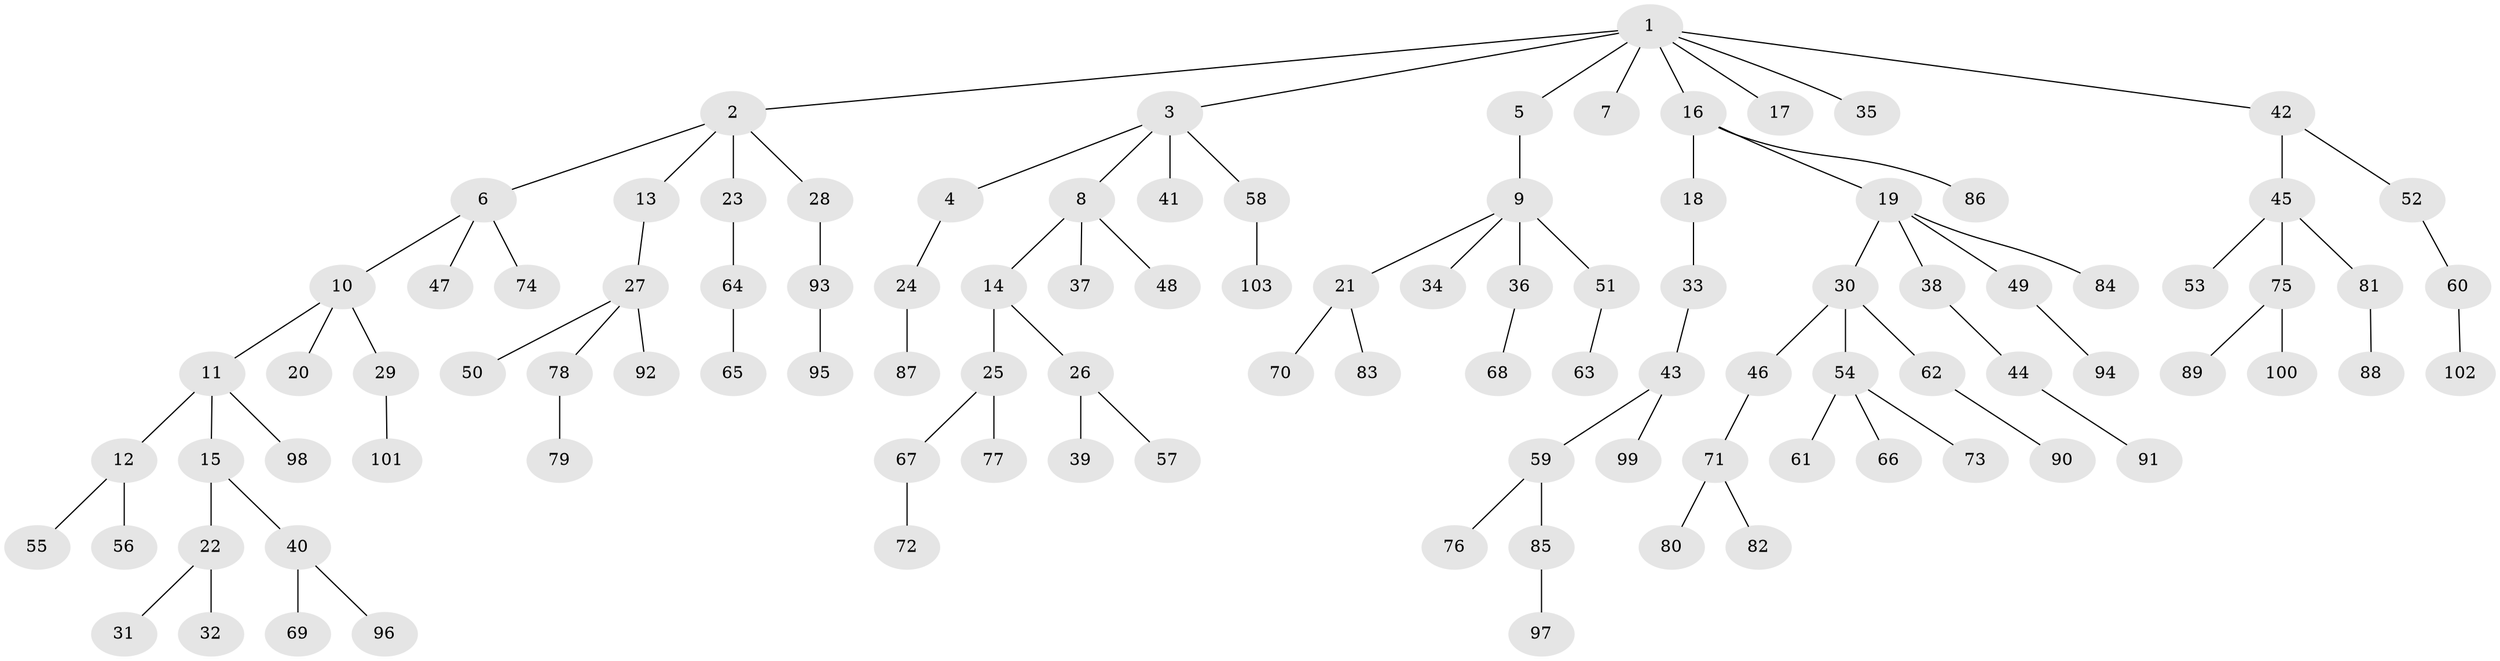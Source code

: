 // Generated by graph-tools (version 1.1) at 2025/11/02/27/25 16:11:25]
// undirected, 103 vertices, 102 edges
graph export_dot {
graph [start="1"]
  node [color=gray90,style=filled];
  1;
  2;
  3;
  4;
  5;
  6;
  7;
  8;
  9;
  10;
  11;
  12;
  13;
  14;
  15;
  16;
  17;
  18;
  19;
  20;
  21;
  22;
  23;
  24;
  25;
  26;
  27;
  28;
  29;
  30;
  31;
  32;
  33;
  34;
  35;
  36;
  37;
  38;
  39;
  40;
  41;
  42;
  43;
  44;
  45;
  46;
  47;
  48;
  49;
  50;
  51;
  52;
  53;
  54;
  55;
  56;
  57;
  58;
  59;
  60;
  61;
  62;
  63;
  64;
  65;
  66;
  67;
  68;
  69;
  70;
  71;
  72;
  73;
  74;
  75;
  76;
  77;
  78;
  79;
  80;
  81;
  82;
  83;
  84;
  85;
  86;
  87;
  88;
  89;
  90;
  91;
  92;
  93;
  94;
  95;
  96;
  97;
  98;
  99;
  100;
  101;
  102;
  103;
  1 -- 2;
  1 -- 3;
  1 -- 5;
  1 -- 7;
  1 -- 16;
  1 -- 17;
  1 -- 35;
  1 -- 42;
  2 -- 6;
  2 -- 13;
  2 -- 23;
  2 -- 28;
  3 -- 4;
  3 -- 8;
  3 -- 41;
  3 -- 58;
  4 -- 24;
  5 -- 9;
  6 -- 10;
  6 -- 47;
  6 -- 74;
  8 -- 14;
  8 -- 37;
  8 -- 48;
  9 -- 21;
  9 -- 34;
  9 -- 36;
  9 -- 51;
  10 -- 11;
  10 -- 20;
  10 -- 29;
  11 -- 12;
  11 -- 15;
  11 -- 98;
  12 -- 55;
  12 -- 56;
  13 -- 27;
  14 -- 25;
  14 -- 26;
  15 -- 22;
  15 -- 40;
  16 -- 18;
  16 -- 19;
  16 -- 86;
  18 -- 33;
  19 -- 30;
  19 -- 38;
  19 -- 49;
  19 -- 84;
  21 -- 70;
  21 -- 83;
  22 -- 31;
  22 -- 32;
  23 -- 64;
  24 -- 87;
  25 -- 67;
  25 -- 77;
  26 -- 39;
  26 -- 57;
  27 -- 50;
  27 -- 78;
  27 -- 92;
  28 -- 93;
  29 -- 101;
  30 -- 46;
  30 -- 54;
  30 -- 62;
  33 -- 43;
  36 -- 68;
  38 -- 44;
  40 -- 69;
  40 -- 96;
  42 -- 45;
  42 -- 52;
  43 -- 59;
  43 -- 99;
  44 -- 91;
  45 -- 53;
  45 -- 75;
  45 -- 81;
  46 -- 71;
  49 -- 94;
  51 -- 63;
  52 -- 60;
  54 -- 61;
  54 -- 66;
  54 -- 73;
  58 -- 103;
  59 -- 76;
  59 -- 85;
  60 -- 102;
  62 -- 90;
  64 -- 65;
  67 -- 72;
  71 -- 80;
  71 -- 82;
  75 -- 89;
  75 -- 100;
  78 -- 79;
  81 -- 88;
  85 -- 97;
  93 -- 95;
}
